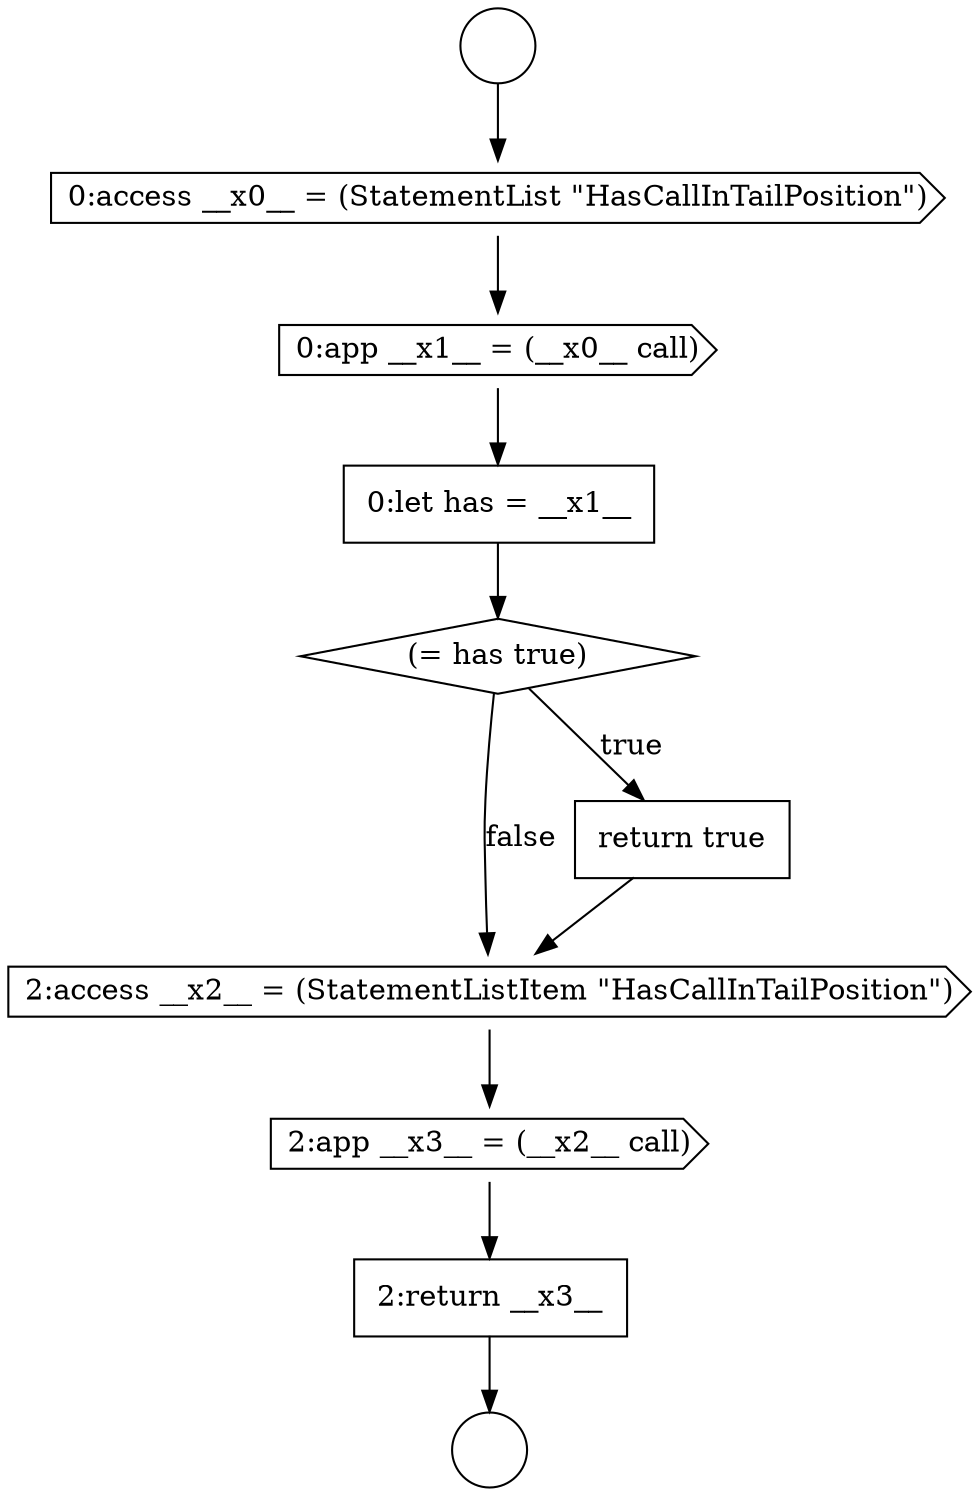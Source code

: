 digraph {
  node9676 [shape=none, margin=0, label=<<font color="black">
    <table border="0" cellborder="1" cellspacing="0" cellpadding="10">
      <tr><td align="left">2:return __x3__</td></tr>
    </table>
  </font>> color="black" fillcolor="white" style=filled]
  node9672 [shape=diamond, label=<<font color="black">(= has true)</font>> color="black" fillcolor="white" style=filled]
  node9668 [shape=circle label=" " color="black" fillcolor="white" style=filled]
  node9671 [shape=none, margin=0, label=<<font color="black">
    <table border="0" cellborder="1" cellspacing="0" cellpadding="10">
      <tr><td align="left">0:let has = __x1__</td></tr>
    </table>
  </font>> color="black" fillcolor="white" style=filled]
  node9667 [shape=circle label=" " color="black" fillcolor="white" style=filled]
  node9670 [shape=cds, label=<<font color="black">0:app __x1__ = (__x0__ call)</font>> color="black" fillcolor="white" style=filled]
  node9674 [shape=cds, label=<<font color="black">2:access __x2__ = (StatementListItem &quot;HasCallInTailPosition&quot;)</font>> color="black" fillcolor="white" style=filled]
  node9673 [shape=none, margin=0, label=<<font color="black">
    <table border="0" cellborder="1" cellspacing="0" cellpadding="10">
      <tr><td align="left">return true</td></tr>
    </table>
  </font>> color="black" fillcolor="white" style=filled]
  node9675 [shape=cds, label=<<font color="black">2:app __x3__ = (__x2__ call)</font>> color="black" fillcolor="white" style=filled]
  node9669 [shape=cds, label=<<font color="black">0:access __x0__ = (StatementList &quot;HasCallInTailPosition&quot;)</font>> color="black" fillcolor="white" style=filled]
  node9667 -> node9669 [ color="black"]
  node9676 -> node9668 [ color="black"]
  node9670 -> node9671 [ color="black"]
  node9674 -> node9675 [ color="black"]
  node9669 -> node9670 [ color="black"]
  node9675 -> node9676 [ color="black"]
  node9671 -> node9672 [ color="black"]
  node9672 -> node9673 [label=<<font color="black">true</font>> color="black"]
  node9672 -> node9674 [label=<<font color="black">false</font>> color="black"]
  node9673 -> node9674 [ color="black"]
}
